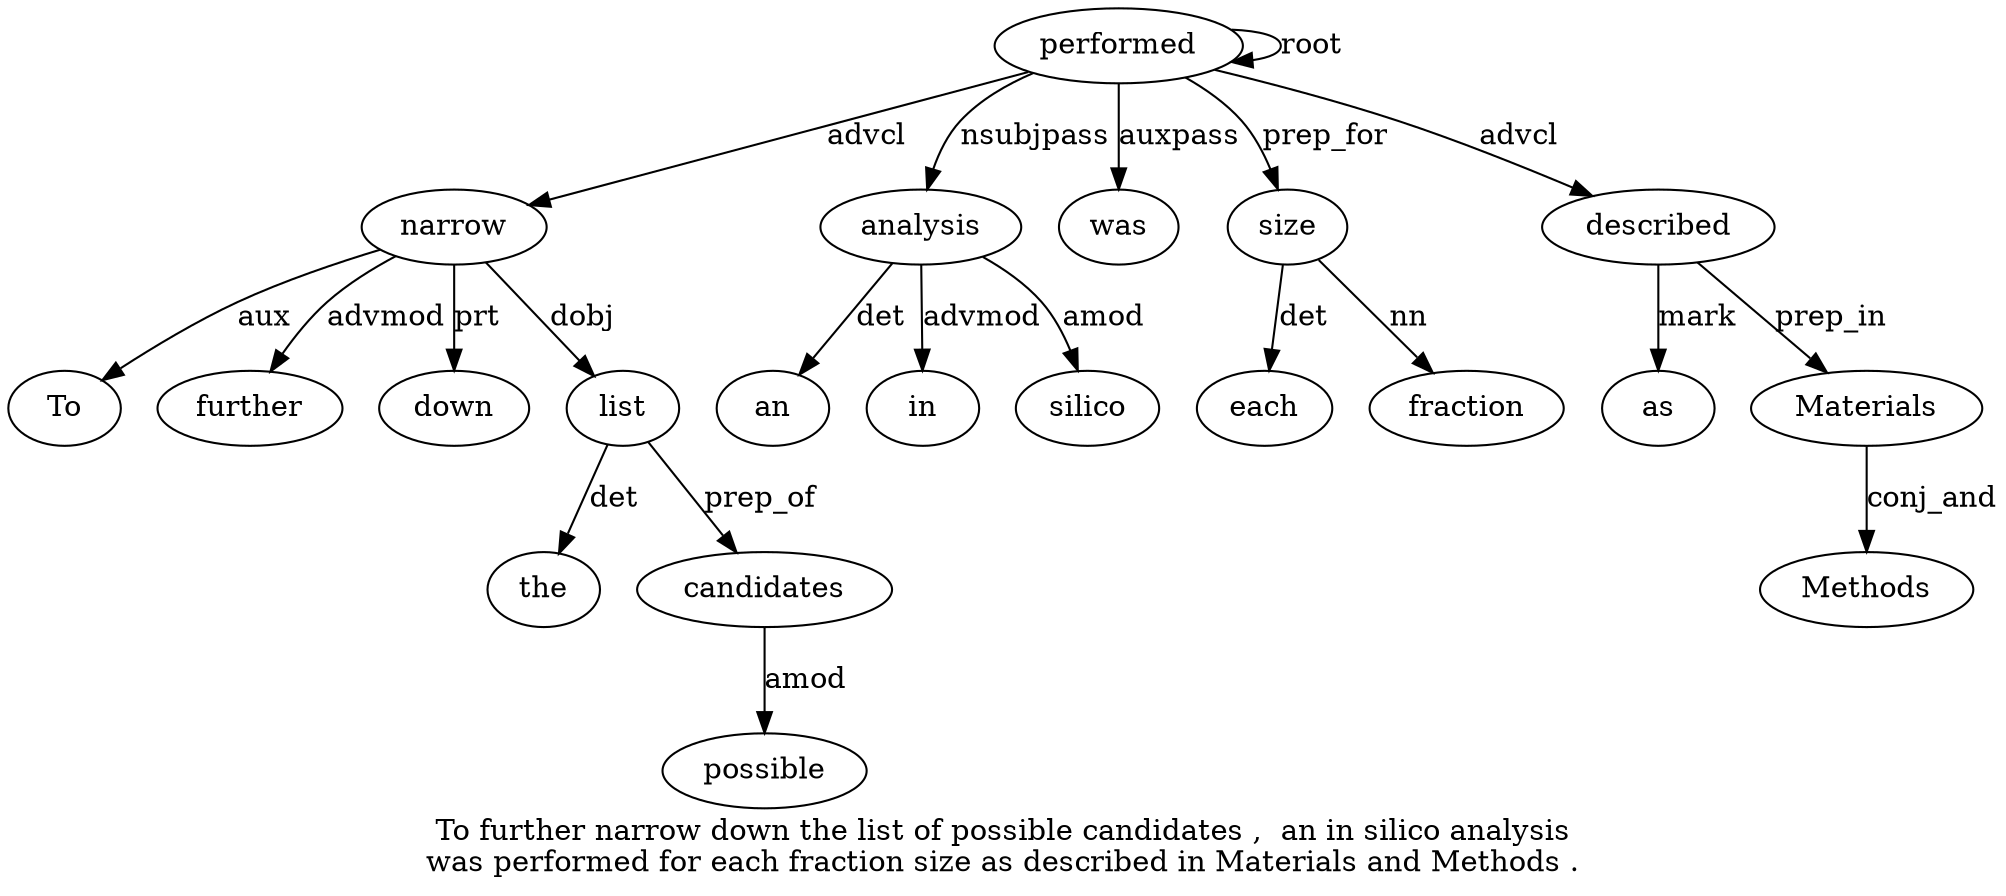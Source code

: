 digraph "To further narrow down the list of possible candidates ,  an in silico analysis was performed for each fraction size as described in Materials and Methods ." {
label="To further narrow down the list of possible candidates ,  an in silico analysis
was performed for each fraction size as described in Materials and Methods .";
narrow3 [style=filled, fillcolor=white, label=narrow];
To1 [style=filled, fillcolor=white, label=To];
narrow3 -> To1  [label=aux];
further2 [style=filled, fillcolor=white, label=further];
narrow3 -> further2  [label=advmod];
performed16 [style=filled, fillcolor=white, label=performed];
performed16 -> narrow3  [label=advcl];
down4 [style=filled, fillcolor=white, label=down];
narrow3 -> down4  [label=prt];
list6 [style=filled, fillcolor=white, label=list];
the5 [style=filled, fillcolor=white, label=the];
list6 -> the5  [label=det];
narrow3 -> list6  [label=dobj];
candidates9 [style=filled, fillcolor=white, label=candidates];
possible8 [style=filled, fillcolor=white, label=possible];
candidates9 -> possible8  [label=amod];
list6 -> candidates9  [label=prep_of];
analysis14 [style=filled, fillcolor=white, label=analysis];
an11 [style=filled, fillcolor=white, label=an];
analysis14 -> an11  [label=det];
in12 [style=filled, fillcolor=white, label=in];
analysis14 -> in12  [label=advmod];
silico13 [style=filled, fillcolor=white, label=silico];
analysis14 -> silico13  [label=amod];
performed16 -> analysis14  [label=nsubjpass];
was15 [style=filled, fillcolor=white, label=was];
performed16 -> was15  [label=auxpass];
performed16 -> performed16  [label=root];
size20 [style=filled, fillcolor=white, label=size];
each18 [style=filled, fillcolor=white, label=each];
size20 -> each18  [label=det];
fraction19 [style=filled, fillcolor=white, label=fraction];
size20 -> fraction19  [label=nn];
performed16 -> size20  [label=prep_for];
described22 [style=filled, fillcolor=white, label=described];
as21 [style=filled, fillcolor=white, label=as];
described22 -> as21  [label=mark];
performed16 -> described22  [label=advcl];
Materials24 [style=filled, fillcolor=white, label=Materials];
described22 -> Materials24  [label=prep_in];
Methods26 [style=filled, fillcolor=white, label=Methods];
Materials24 -> Methods26  [label=conj_and];
}
